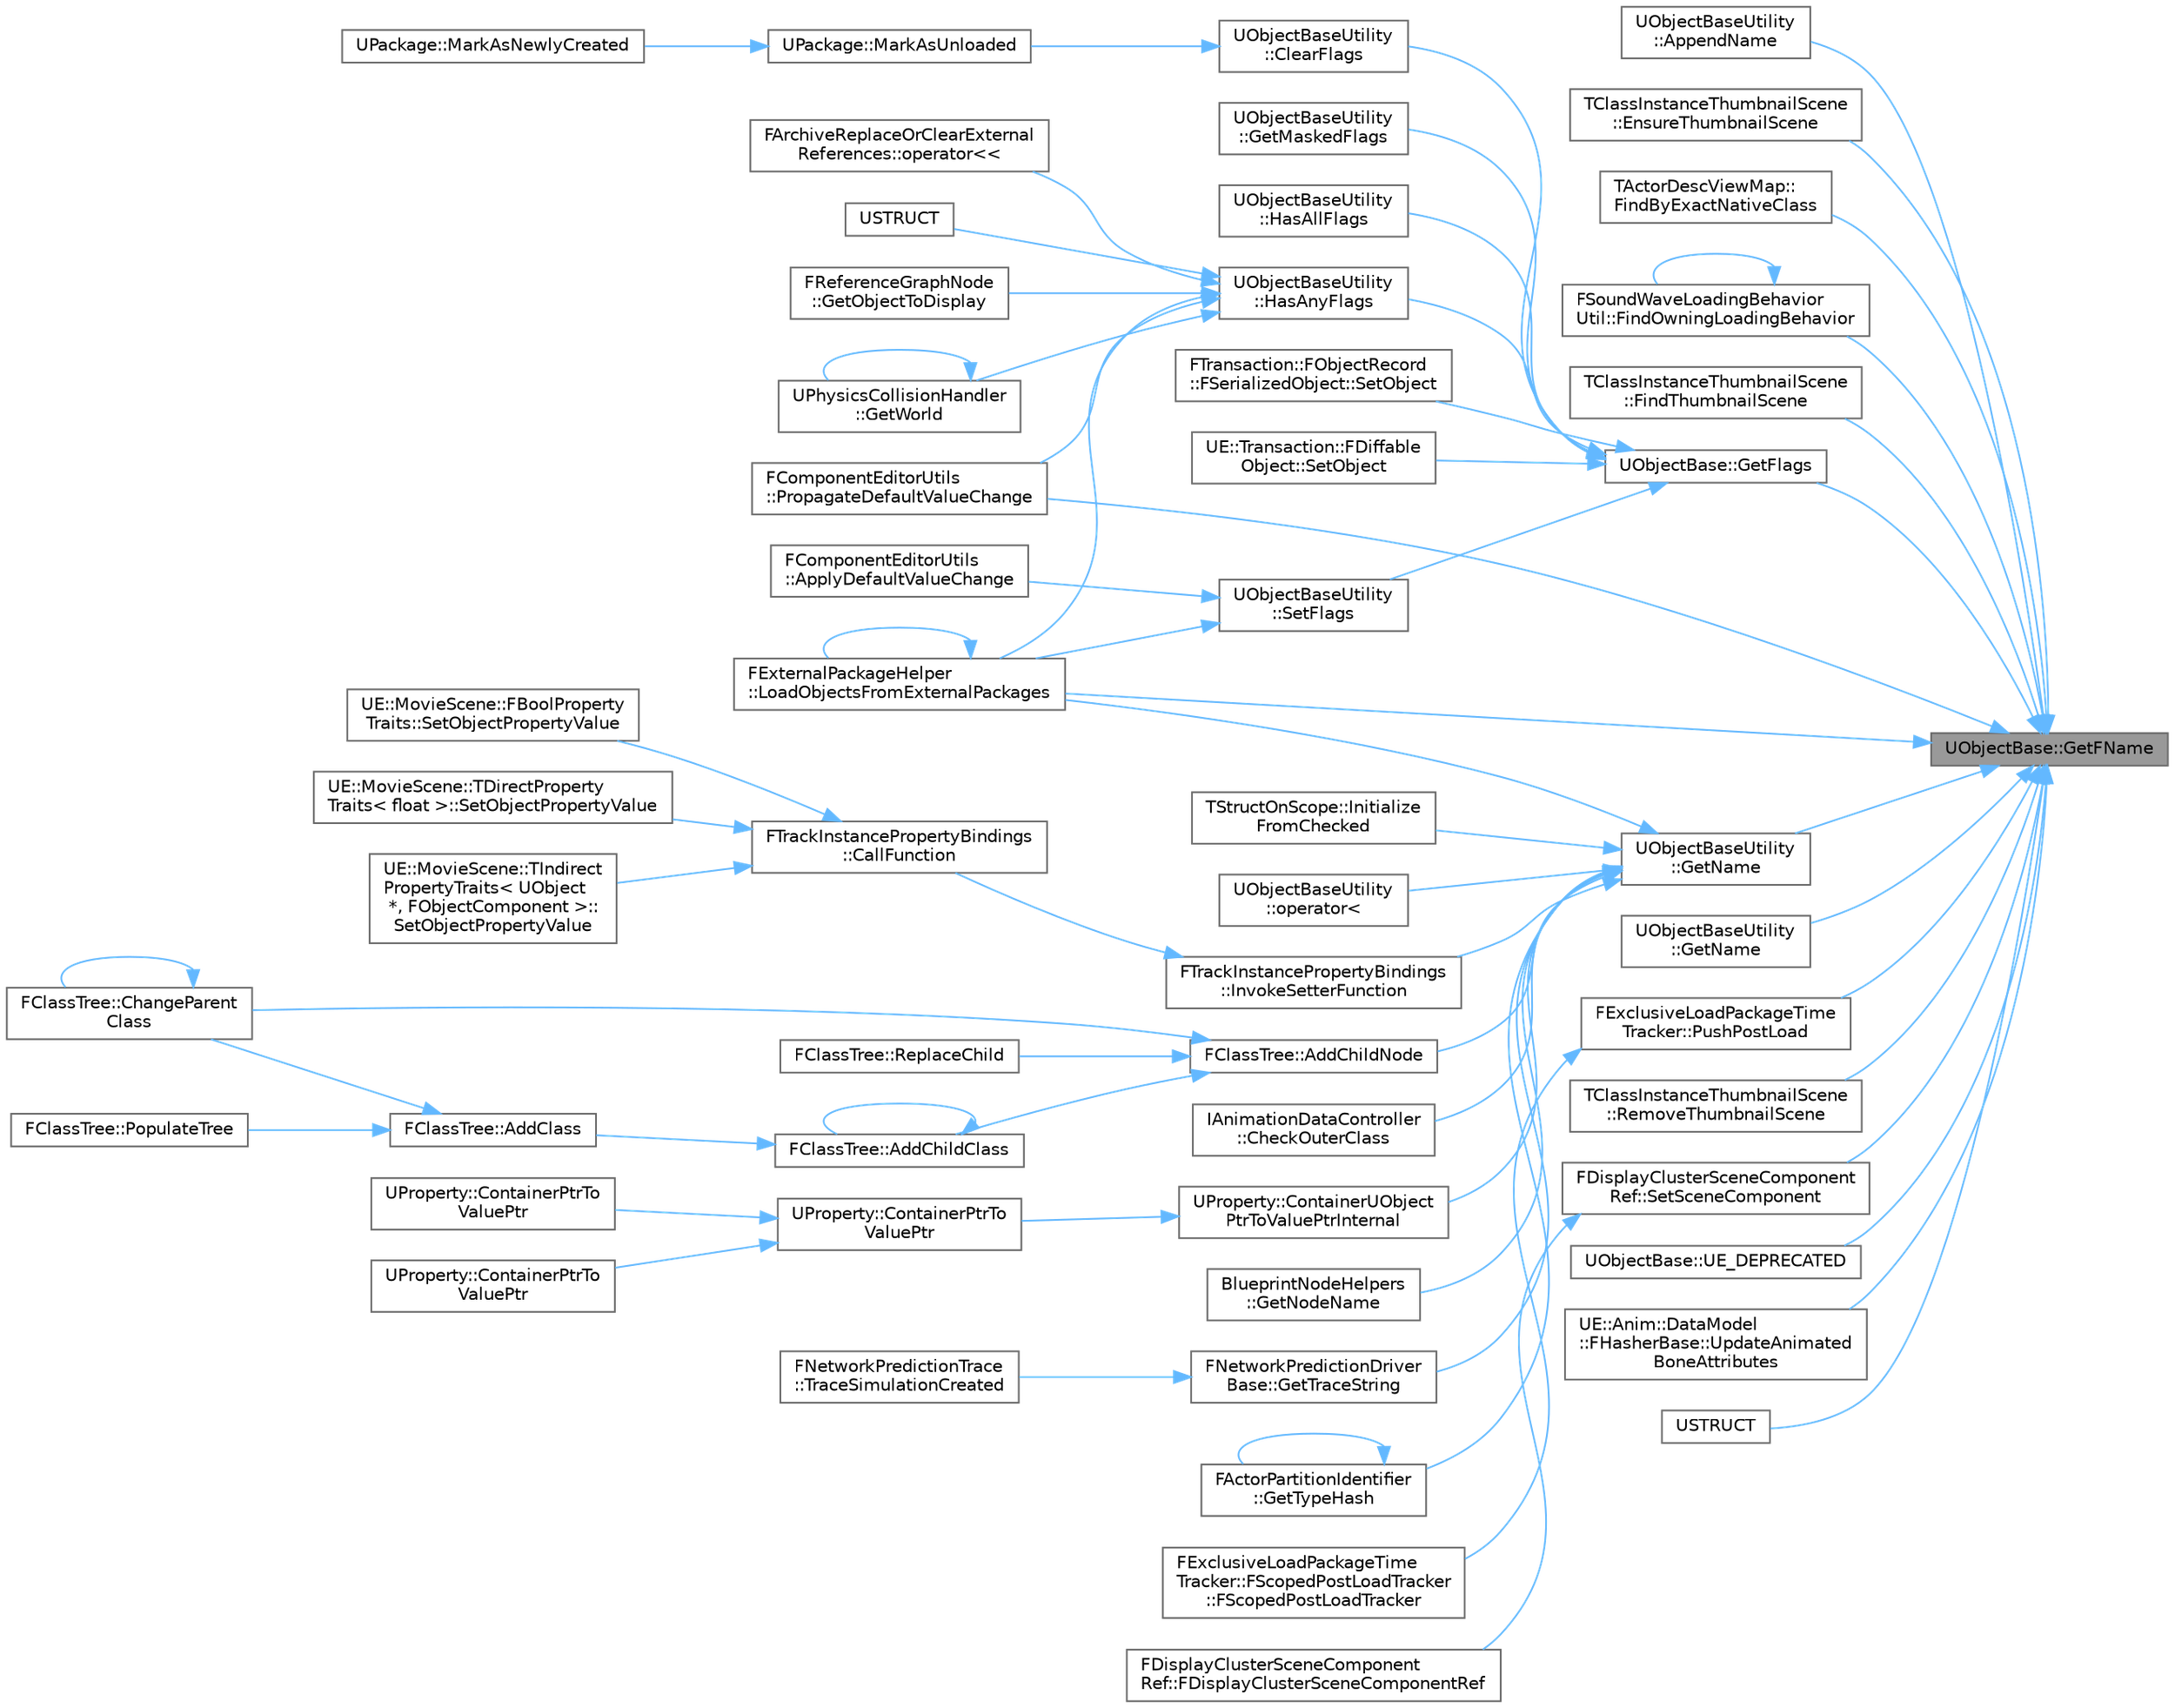 digraph "UObjectBase::GetFName"
{
 // INTERACTIVE_SVG=YES
 // LATEX_PDF_SIZE
  bgcolor="transparent";
  edge [fontname=Helvetica,fontsize=10,labelfontname=Helvetica,labelfontsize=10];
  node [fontname=Helvetica,fontsize=10,shape=box,height=0.2,width=0.4];
  rankdir="RL";
  Node1 [id="Node000001",label="UObjectBase::GetFName",height=0.2,width=0.4,color="gray40", fillcolor="grey60", style="filled", fontcolor="black",tooltip="Returns the logical name of this object."];
  Node1 -> Node2 [id="edge1_Node000001_Node000002",dir="back",color="steelblue1",style="solid",tooltip=" "];
  Node2 [id="Node000002",label="UObjectBaseUtility\l::AppendName",height=0.2,width=0.4,color="grey40", fillcolor="white", style="filled",URL="$d6/d7b/classUObjectBaseUtility.html#a0792fe679ece1b52c74270c8efc6365d",tooltip="Optimized version of GetName that appends to an existing string."];
  Node1 -> Node3 [id="edge2_Node000001_Node000003",dir="back",color="steelblue1",style="solid",tooltip=" "];
  Node3 [id="Node000003",label="TClassInstanceThumbnailScene\l::EnsureThumbnailScene",height=0.2,width=0.4,color="grey40", fillcolor="white", style="filled",URL="$d4/d3a/classTClassInstanceThumbnailScene.html#a1ce254e51e5b882507e1d12a777b26ef",tooltip="Find or create a thumbnail scene instance for this class type."];
  Node1 -> Node4 [id="edge3_Node000001_Node000004",dir="back",color="steelblue1",style="solid",tooltip=" "];
  Node4 [id="Node000004",label="TActorDescViewMap::\lFindByExactNativeClass",height=0.2,width=0.4,color="grey40", fillcolor="white", style="filled",URL="$d8/de7/classTActorDescViewMap.html#aaeed8fc761edfe59d9d7e8a1f50d294a",tooltip=" "];
  Node1 -> Node5 [id="edge4_Node000001_Node000005",dir="back",color="steelblue1",style="solid",tooltip=" "];
  Node5 [id="Node000005",label="FSoundWaveLoadingBehavior\lUtil::FindOwningLoadingBehavior",height=0.2,width=0.4,color="grey40", fillcolor="white", style="filled",URL="$d8/d78/classFSoundWaveLoadingBehaviorUtil.html#aee2dd62a3a5505cce2393b6e565461a4",tooltip=" "];
  Node5 -> Node5 [id="edge5_Node000005_Node000005",dir="back",color="steelblue1",style="solid",tooltip=" "];
  Node1 -> Node6 [id="edge6_Node000001_Node000006",dir="back",color="steelblue1",style="solid",tooltip=" "];
  Node6 [id="Node000006",label="TClassInstanceThumbnailScene\l::FindThumbnailScene",height=0.2,width=0.4,color="grey40", fillcolor="white", style="filled",URL="$d4/d3a/classTClassInstanceThumbnailScene.html#a241b77e565e081b6e8a6eb9324f0583e",tooltip="Find an existing thumbnail scene instance for this class type."];
  Node1 -> Node7 [id="edge7_Node000001_Node000007",dir="back",color="steelblue1",style="solid",tooltip=" "];
  Node7 [id="Node000007",label="UObjectBase::GetFlags",height=0.2,width=0.4,color="grey40", fillcolor="white", style="filled",URL="$d9/dc4/classUObjectBase.html#a9f170e3cd6631fa4a6d48cdf5c38cc26",tooltip="Retrieve the object flags directly."];
  Node7 -> Node8 [id="edge8_Node000007_Node000008",dir="back",color="steelblue1",style="solid",tooltip=" "];
  Node8 [id="Node000008",label="UObjectBaseUtility\l::ClearFlags",height=0.2,width=0.4,color="grey40", fillcolor="white", style="filled",URL="$d6/d7b/classUObjectBaseUtility.html#aef43a0f0c4e8ad309381e59d8276ab75",tooltip="Clears subset of flags for a specific object."];
  Node8 -> Node9 [id="edge9_Node000008_Node000009",dir="back",color="steelblue1",style="solid",tooltip=" "];
  Node9 [id="Node000009",label="UPackage::MarkAsUnloaded",height=0.2,width=0.4,color="grey40", fillcolor="white", style="filled",URL="$da/d4a/classUPackage.html#a8da5de13ec7520626cdd4c4fde44506a",tooltip="Marks this package as unloaded."];
  Node9 -> Node10 [id="edge10_Node000009_Node000010",dir="back",color="steelblue1",style="solid",tooltip=" "];
  Node10 [id="Node000010",label="UPackage::MarkAsNewlyCreated",height=0.2,width=0.4,color="grey40", fillcolor="white", style="filled",URL="$da/d4a/classUPackage.html#a8a8a517b0ca668d396c3d227c36a959c",tooltip="Marks this package as newly created (has no corresponding file on disk)."];
  Node7 -> Node11 [id="edge11_Node000007_Node000011",dir="back",color="steelblue1",style="solid",tooltip=" "];
  Node11 [id="Node000011",label="UObjectBaseUtility\l::GetMaskedFlags",height=0.2,width=0.4,color="grey40", fillcolor="white", style="filled",URL="$d6/d7b/classUObjectBaseUtility.html#abd1247d429c22f33e7cc88e1f56317c6",tooltip="Returns object flags that are both in the mask and set on the object."];
  Node7 -> Node12 [id="edge12_Node000007_Node000012",dir="back",color="steelblue1",style="solid",tooltip=" "];
  Node12 [id="Node000012",label="UObjectBaseUtility\l::HasAllFlags",height=0.2,width=0.4,color="grey40", fillcolor="white", style="filled",URL="$d6/d7b/classUObjectBaseUtility.html#a828af20eb0a5b9d4cd69ac4881a03ab1",tooltip="Used to safely check whether all of the passed in flags are set."];
  Node7 -> Node13 [id="edge13_Node000007_Node000013",dir="back",color="steelblue1",style="solid",tooltip=" "];
  Node13 [id="Node000013",label="UObjectBaseUtility\l::HasAnyFlags",height=0.2,width=0.4,color="grey40", fillcolor="white", style="filled",URL="$d6/d7b/classUObjectBaseUtility.html#ab706178398cf266aa9c1c9d84b8aee5f",tooltip="Used to safely check whether any of the passed in flags are set."];
  Node13 -> Node14 [id="edge14_Node000013_Node000014",dir="back",color="steelblue1",style="solid",tooltip=" "];
  Node14 [id="Node000014",label="FReferenceGraphNode\l::GetObjectToDisplay",height=0.2,width=0.4,color="grey40", fillcolor="white", style="filled",URL="$d1/d2e/structFReferenceGraphNode.html#a4ae4f2f416cc0915dd236d31f23cc5af",tooltip="Returns the object that should be displayed on the graph."];
  Node13 -> Node15 [id="edge15_Node000013_Node000015",dir="back",color="steelblue1",style="solid",tooltip=" "];
  Node15 [id="Node000015",label="UPhysicsCollisionHandler\l::GetWorld",height=0.2,width=0.4,color="grey40", fillcolor="white", style="filled",URL="$d2/daa/classUPhysicsCollisionHandler.html#a203cce2d1166f5bb2b325690b0499433",tooltip="Get the world we are handling collisions for."];
  Node15 -> Node15 [id="edge16_Node000015_Node000015",dir="back",color="steelblue1",style="solid",tooltip=" "];
  Node13 -> Node16 [id="edge17_Node000013_Node000016",dir="back",color="steelblue1",style="solid",tooltip=" "];
  Node16 [id="Node000016",label="FExternalPackageHelper\l::LoadObjectsFromExternalPackages",height=0.2,width=0.4,color="grey40", fillcolor="white", style="filled",URL="$da/da8/classFExternalPackageHelper.html#a70523e319a481ca08695a24c6ab949f9",tooltip="Loads objects from an external package."];
  Node16 -> Node16 [id="edge18_Node000016_Node000016",dir="back",color="steelblue1",style="solid",tooltip=" "];
  Node13 -> Node17 [id="edge19_Node000013_Node000017",dir="back",color="steelblue1",style="solid",tooltip=" "];
  Node17 [id="Node000017",label="FArchiveReplaceOrClearExternal\lReferences::operator\<\<",height=0.2,width=0.4,color="grey40", fillcolor="white", style="filled",URL="$d7/d52/classFArchiveReplaceOrClearExternalReferences.html#aca527f2f7937076578d05aac9f501268",tooltip=" "];
  Node13 -> Node18 [id="edge20_Node000013_Node000018",dir="back",color="steelblue1",style="solid",tooltip=" "];
  Node18 [id="Node000018",label="FComponentEditorUtils\l::PropagateDefaultValueChange",height=0.2,width=0.4,color="grey40", fillcolor="white", style="filled",URL="$d3/d4a/classFComponentEditorUtils.html#a8e72d3e0fef2bf7a14a392c1a4cf2adf",tooltip=" "];
  Node13 -> Node19 [id="edge21_Node000013_Node000019",dir="back",color="steelblue1",style="solid",tooltip=" "];
  Node19 [id="Node000019",label="USTRUCT",height=0.2,width=0.4,color="grey40", fillcolor="white", style="filled",URL="$dd/dca/MovieSceneSpawnable_8h.html#a8fae3ae53f4c387ea464ff779216747f",tooltip="MovieSceneSpawnable describes an object that can be spawned for this MovieScene."];
  Node7 -> Node20 [id="edge22_Node000007_Node000020",dir="back",color="steelblue1",style="solid",tooltip=" "];
  Node20 [id="Node000020",label="UObjectBaseUtility\l::SetFlags",height=0.2,width=0.4,color="grey40", fillcolor="white", style="filled",URL="$d6/d7b/classUObjectBaseUtility.html#ab307af28cd10510349450d00035fc21d",tooltip="Modifies object flags for a specific object."];
  Node20 -> Node21 [id="edge23_Node000020_Node000021",dir="back",color="steelblue1",style="solid",tooltip=" "];
  Node21 [id="Node000021",label="FComponentEditorUtils\l::ApplyDefaultValueChange",height=0.2,width=0.4,color="grey40", fillcolor="white", style="filled",URL="$d3/d4a/classFComponentEditorUtils.html#a289dafe5e68fe45993d59ecce6c63a5a",tooltip=" "];
  Node20 -> Node16 [id="edge24_Node000020_Node000016",dir="back",color="steelblue1",style="solid",tooltip=" "];
  Node7 -> Node22 [id="edge25_Node000007_Node000022",dir="back",color="steelblue1",style="solid",tooltip=" "];
  Node22 [id="Node000022",label="FTransaction::FObjectRecord\l::FSerializedObject::SetObject",height=0.2,width=0.4,color="grey40", fillcolor="white", style="filled",URL="$da/d12/structFTransaction_1_1FObjectRecord_1_1FSerializedObject.html#a5fef7ddd469ece461a3648160bce40b0",tooltip=" "];
  Node7 -> Node23 [id="edge26_Node000007_Node000023",dir="back",color="steelblue1",style="solid",tooltip=" "];
  Node23 [id="Node000023",label="UE::Transaction::FDiffable\lObject::SetObject",height=0.2,width=0.4,color="grey40", fillcolor="white", style="filled",URL="$df/d26/structUE_1_1Transaction_1_1FDiffableObject.html#acab47901f35bfa6aa2f9828b1e72c672",tooltip=" "];
  Node1 -> Node24 [id="edge27_Node000001_Node000024",dir="back",color="steelblue1",style="solid",tooltip=" "];
  Node24 [id="Node000024",label="UObjectBaseUtility\l::GetName",height=0.2,width=0.4,color="grey40", fillcolor="white", style="filled",URL="$d6/d7b/classUObjectBaseUtility.html#a9cbbee0c3614fa6de5d125a2d28bf609",tooltip="Returns the name of this object (with no path information)"];
  Node24 -> Node25 [id="edge28_Node000024_Node000025",dir="back",color="steelblue1",style="solid",tooltip=" "];
  Node25 [id="Node000025",label="FClassTree::AddChildNode",height=0.2,width=0.4,color="grey40", fillcolor="white", style="filled",URL="$de/d1f/classFClassTree.html#a54df5579b4aaa8bffebfc071fd8de6a7",tooltip="Adds a new child node to this node, sorted alphabetically by name."];
  Node25 -> Node26 [id="edge29_Node000025_Node000026",dir="back",color="steelblue1",style="solid",tooltip=" "];
  Node26 [id="Node000026",label="FClassTree::AddChildClass",height=0.2,width=0.4,color="grey40", fillcolor="white", style="filled",URL="$de/d1f/classFClassTree.html#a2e194894d2f1f5d2fc9e881f6552163d",tooltip="Private interface for adding a new UClass to the class tree."];
  Node26 -> Node26 [id="edge30_Node000026_Node000026",dir="back",color="steelblue1",style="solid",tooltip=" "];
  Node26 -> Node27 [id="edge31_Node000026_Node000027",dir="back",color="steelblue1",style="solid",tooltip=" "];
  Node27 [id="Node000027",label="FClassTree::AddClass",height=0.2,width=0.4,color="grey40", fillcolor="white", style="filled",URL="$de/d1f/classFClassTree.html#ae7e3c2d4bae004214ab22fbd89f0667d",tooltip="Public interface for adding a new class to the tree."];
  Node27 -> Node28 [id="edge32_Node000027_Node000028",dir="back",color="steelblue1",style="solid",tooltip=" "];
  Node28 [id="Node000028",label="FClassTree::ChangeParent\lClass",height=0.2,width=0.4,color="grey40", fillcolor="white", style="filled",URL="$de/d1f/classFClassTree.html#afd1b5042e1f5072d870bccb258727427",tooltip="Move a class node in the hierarchy tree after a class has changed its SuperClass."];
  Node28 -> Node28 [id="edge33_Node000028_Node000028",dir="back",color="steelblue1",style="solid",tooltip=" "];
  Node27 -> Node29 [id="edge34_Node000027_Node000029",dir="back",color="steelblue1",style="solid",tooltip=" "];
  Node29 [id="Node000029",label="FClassTree::PopulateTree",height=0.2,width=0.4,color="grey40", fillcolor="white", style="filled",URL="$de/d1f/classFClassTree.html#a49f2fb8766a02b7be1a124abeba6301d",tooltip="Utility/convenience method for populating a class tree."];
  Node25 -> Node28 [id="edge35_Node000025_Node000028",dir="back",color="steelblue1",style="solid",tooltip=" "];
  Node25 -> Node30 [id="edge36_Node000025_Node000030",dir="back",color="steelblue1",style="solid",tooltip=" "];
  Node30 [id="Node000030",label="FClassTree::ReplaceChild",height=0.2,width=0.4,color="grey40", fillcolor="white", style="filled",URL="$de/d1f/classFClassTree.html#a3ab41563ad606c8f3619ad22d83c1cec",tooltip="Replaces an existing child with the class specified, and changes the existing child's parent node to ..."];
  Node24 -> Node31 [id="edge37_Node000024_Node000031",dir="back",color="steelblue1",style="solid",tooltip=" "];
  Node31 [id="Node000031",label="IAnimationDataController\l::CheckOuterClass",height=0.2,width=0.4,color="grey40", fillcolor="white", style="filled",URL="$d5/db0/classIAnimationDataController.html#ae31746f0bd487cc804b72fa0096722a8",tooltip="Verifies whether or not the Model's outer object is (or is derived from) the specified UClass."];
  Node24 -> Node32 [id="edge38_Node000024_Node000032",dir="back",color="steelblue1",style="solid",tooltip=" "];
  Node32 [id="Node000032",label="UProperty::ContainerUObject\lPtrToValuePtrInternal",height=0.2,width=0.4,color="grey40", fillcolor="white", style="filled",URL="$dd/d39/classUProperty.html#ac7c536d101c936a227da7c6a68688ce0",tooltip=" "];
  Node32 -> Node33 [id="edge39_Node000032_Node000033",dir="back",color="steelblue1",style="solid",tooltip=" "];
  Node33 [id="Node000033",label="UProperty::ContainerPtrTo\lValuePtr",height=0.2,width=0.4,color="grey40", fillcolor="white", style="filled",URL="$dd/d39/classUProperty.html#abbf33115c4d7703e4542b0b0abd3da94",tooltip=" "];
  Node33 -> Node34 [id="edge40_Node000033_Node000034",dir="back",color="steelblue1",style="solid",tooltip=" "];
  Node34 [id="Node000034",label="UProperty::ContainerPtrTo\lValuePtr",height=0.2,width=0.4,color="grey40", fillcolor="white", style="filled",URL="$dd/d39/classUProperty.html#ac28801003654059cd89d784d0f49fd51",tooltip=" "];
  Node33 -> Node35 [id="edge41_Node000033_Node000035",dir="back",color="steelblue1",style="solid",tooltip=" "];
  Node35 [id="Node000035",label="UProperty::ContainerPtrTo\lValuePtr",height=0.2,width=0.4,color="grey40", fillcolor="white", style="filled",URL="$dd/d39/classUProperty.html#af84f9bea770a4c492f720ee43ff88b98",tooltip=" "];
  Node24 -> Node36 [id="edge42_Node000024_Node000036",dir="back",color="steelblue1",style="solid",tooltip=" "];
  Node36 [id="Node000036",label="BlueprintNodeHelpers\l::GetNodeName",height=0.2,width=0.4,color="grey40", fillcolor="white", style="filled",URL="$d8/d6f/namespaceBlueprintNodeHelpers.html#aa31ff5ee692d91bb127dce67d7bfe6c0",tooltip=" "];
  Node24 -> Node37 [id="edge43_Node000024_Node000037",dir="back",color="steelblue1",style="solid",tooltip=" "];
  Node37 [id="Node000037",label="FNetworkPredictionDriver\lBase::GetTraceString",height=0.2,width=0.4,color="grey40", fillcolor="white", style="filled",URL="$d9/d6a/structFNetworkPredictionDriverBase.html#a7a39f5fff7631990ae426d48161beb14",tooltip=" "];
  Node37 -> Node38 [id="edge44_Node000037_Node000038",dir="back",color="steelblue1",style="solid",tooltip=" "];
  Node38 [id="Node000038",label="FNetworkPredictionTrace\l::TraceSimulationCreated",height=0.2,width=0.4,color="grey40", fillcolor="white", style="filled",URL="$dd/dad/classFNetworkPredictionTrace.html#a723635b01dab3479b75c72dd0b02c474",tooltip=" "];
  Node24 -> Node39 [id="edge45_Node000024_Node000039",dir="back",color="steelblue1",style="solid",tooltip=" "];
  Node39 [id="Node000039",label="FActorPartitionIdentifier\l::GetTypeHash",height=0.2,width=0.4,color="grey40", fillcolor="white", style="filled",URL="$d2/d5d/structFActorPartitionIdentifier.html#aafe20483fb86dfb754fc1a9d3217cf55",tooltip=" "];
  Node39 -> Node39 [id="edge46_Node000039_Node000039",dir="back",color="steelblue1",style="solid",tooltip=" "];
  Node24 -> Node40 [id="edge47_Node000024_Node000040",dir="back",color="steelblue1",style="solid",tooltip=" "];
  Node40 [id="Node000040",label="TStructOnScope::Initialize\lFromChecked",height=0.2,width=0.4,color="grey40", fillcolor="white", style="filled",URL="$d1/d04/classTStructOnScope.html#abfae4e75d982ab45f44b430c02a00d74",tooltip="Initialize the TStructOnScope from a FStructOnScope containing data that derives from T @params InOth..."];
  Node24 -> Node41 [id="edge48_Node000024_Node000041",dir="back",color="steelblue1",style="solid",tooltip=" "];
  Node41 [id="Node000041",label="FTrackInstancePropertyBindings\l::InvokeSetterFunction",height=0.2,width=0.4,color="grey40", fillcolor="white", style="filled",URL="$de/d6c/classFTrackInstancePropertyBindings.html#af7f01b24698c216f9e4579ca5906e62b",tooltip="Wrapper for UObject::ProcessEvent that attempts to pass the new property value directly to the functi..."];
  Node41 -> Node42 [id="edge49_Node000041_Node000042",dir="back",color="steelblue1",style="solid",tooltip=" "];
  Node42 [id="Node000042",label="FTrackInstancePropertyBindings\l::CallFunction",height=0.2,width=0.4,color="grey40", fillcolor="white", style="filled",URL="$de/d6c/classFTrackInstancePropertyBindings.html#a5a44f9ac82e5bbb9302aab1887f2fc17",tooltip="Calls the setter function for a specific runtime object or if the setter function does not exist,..."];
  Node42 -> Node43 [id="edge50_Node000042_Node000043",dir="back",color="steelblue1",style="solid",tooltip=" "];
  Node43 [id="Node000043",label="UE::MovieScene::FBoolProperty\lTraits::SetObjectPropertyValue",height=0.2,width=0.4,color="grey40", fillcolor="white", style="filled",URL="$df/d04/structUE_1_1MovieScene_1_1FBoolPropertyTraits.html#af2e5fa91c234e51cce434a284f365a56",tooltip=" "];
  Node42 -> Node44 [id="edge51_Node000042_Node000044",dir="back",color="steelblue1",style="solid",tooltip=" "];
  Node44 [id="Node000044",label="UE::MovieScene::TDirectProperty\lTraits\< float \>::SetObjectPropertyValue",height=0.2,width=0.4,color="grey40", fillcolor="white", style="filled",URL="$d2/d38/structUE_1_1MovieScene_1_1TDirectPropertyTraits.html#a6dfa844fc0cbd9faffe1237896a2602e",tooltip=" "];
  Node42 -> Node45 [id="edge52_Node000042_Node000045",dir="back",color="steelblue1",style="solid",tooltip=" "];
  Node45 [id="Node000045",label="UE::MovieScene::TIndirect\lPropertyTraits\< UObject\l *, FObjectComponent \>::\lSetObjectPropertyValue",height=0.2,width=0.4,color="grey40", fillcolor="white", style="filled",URL="$d2/dc1/structUE_1_1MovieScene_1_1TIndirectPropertyTraits.html#a5e3da6afa0659a79831ffa5852ca3ad4",tooltip=" "];
  Node24 -> Node16 [id="edge53_Node000024_Node000016",dir="back",color="steelblue1",style="solid",tooltip=" "];
  Node24 -> Node46 [id="edge54_Node000024_Node000046",dir="back",color="steelblue1",style="solid",tooltip=" "];
  Node46 [id="Node000046",label="UObjectBaseUtility\l::operator\<",height=0.2,width=0.4,color="grey40", fillcolor="white", style="filled",URL="$d6/d7b/classUObjectBaseUtility.html#a884f1004996683da4fbeec552751f960",tooltip="Overloaded < operator."];
  Node1 -> Node47 [id="edge55_Node000001_Node000047",dir="back",color="steelblue1",style="solid",tooltip=" "];
  Node47 [id="Node000047",label="UObjectBaseUtility\l::GetName",height=0.2,width=0.4,color="grey40", fillcolor="white", style="filled",URL="$d6/d7b/classUObjectBaseUtility.html#a3d7bc0f7a77e3c421291e4fe8e02fcfa",tooltip="Optimized version of GetName that overwrites an existing string."];
  Node1 -> Node16 [id="edge56_Node000001_Node000016",dir="back",color="steelblue1",style="solid",tooltip=" "];
  Node1 -> Node18 [id="edge57_Node000001_Node000018",dir="back",color="steelblue1",style="solid",tooltip=" "];
  Node1 -> Node48 [id="edge58_Node000001_Node000048",dir="back",color="steelblue1",style="solid",tooltip=" "];
  Node48 [id="Node000048",label="FExclusiveLoadPackageTime\lTracker::PushPostLoad",height=0.2,width=0.4,color="grey40", fillcolor="white", style="filled",URL="$dd/da6/classFExclusiveLoadPackageTimeTracker.html#ad66c080476d09f248663778f727b5b3c",tooltip="Starts a time for the specified package name."];
  Node48 -> Node49 [id="edge59_Node000048_Node000049",dir="back",color="steelblue1",style="solid",tooltip=" "];
  Node49 [id="Node000049",label="FExclusiveLoadPackageTime\lTracker::FScopedPostLoadTracker\l::FScopedPostLoadTracker",height=0.2,width=0.4,color="grey40", fillcolor="white", style="filled",URL="$d0/d9c/structFExclusiveLoadPackageTimeTracker_1_1FScopedPostLoadTracker.html#ac104fa50b39f52c7fae76e178c70d1f5",tooltip=" "];
  Node1 -> Node50 [id="edge60_Node000001_Node000050",dir="back",color="steelblue1",style="solid",tooltip=" "];
  Node50 [id="Node000050",label="TClassInstanceThumbnailScene\l::RemoveThumbnailScene",height=0.2,width=0.4,color="grey40", fillcolor="white", style="filled",URL="$d4/d3a/classTClassInstanceThumbnailScene.html#a3c33017d4a805042e18370f75a835745",tooltip="Removes the thumbnail scene instance for the specified class."];
  Node1 -> Node51 [id="edge61_Node000001_Node000051",dir="back",color="steelblue1",style="solid",tooltip=" "];
  Node51 [id="Node000051",label="FDisplayClusterSceneComponent\lRef::SetSceneComponent",height=0.2,width=0.4,color="grey40", fillcolor="white", style="filled",URL="$d9/d84/classFDisplayClusterSceneComponentRef.html#a208c36e6ced68c6f6aea0254cbbb28de",tooltip=" "];
  Node51 -> Node52 [id="edge62_Node000051_Node000052",dir="back",color="steelblue1",style="solid",tooltip=" "];
  Node52 [id="Node000052",label="FDisplayClusterSceneComponent\lRef::FDisplayClusterSceneComponentRef",height=0.2,width=0.4,color="grey40", fillcolor="white", style="filled",URL="$d9/d84/classFDisplayClusterSceneComponentRef.html#af482cb795e06459ced1987810867822e",tooltip=" "];
  Node1 -> Node53 [id="edge63_Node000001_Node000053",dir="back",color="steelblue1",style="solid",tooltip=" "];
  Node53 [id="Node000053",label="UObjectBase::UE_DEPRECATED",height=0.2,width=0.4,color="grey40", fillcolor="white", style="filled",URL="$d9/dc4/classUObjectBase.html#a9ff153700708adc64f5fc0b877956cd4",tooltip="Set the object flags directly."];
  Node1 -> Node54 [id="edge64_Node000001_Node000054",dir="back",color="steelblue1",style="solid",tooltip=" "];
  Node54 [id="Node000054",label="UE::Anim::DataModel\l::FHasherBase::UpdateAnimated\lBoneAttributes",height=0.2,width=0.4,color="grey40", fillcolor="white", style="filled",URL="$dc/dc0/classUE_1_1Anim_1_1DataModel_1_1FHasherBase.html#a18d0152e194fa40505aa4d759c000516",tooltip=" "];
  Node1 -> Node55 [id="edge65_Node000001_Node000055",dir="back",color="steelblue1",style="solid",tooltip=" "];
  Node55 [id="Node000055",label="USTRUCT",height=0.2,width=0.4,color="grey40", fillcolor="white", style="filled",URL="$dc/d3d/MemberReference_8h.html#ab9b7ba5c716e698af0490dad9795da5f",tooltip=" "];
}
